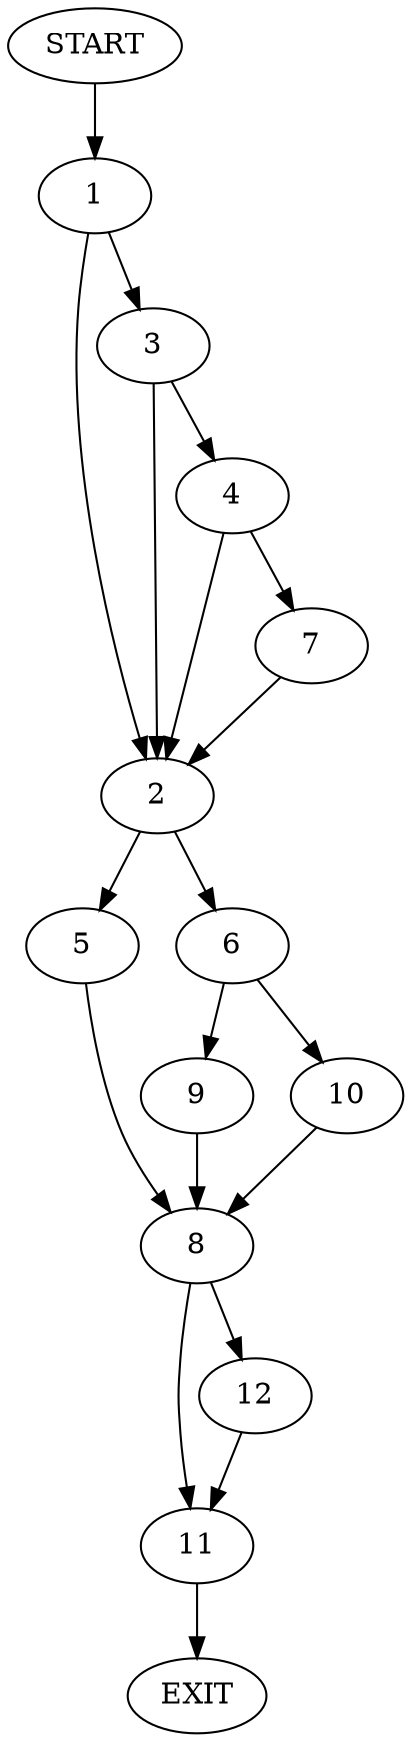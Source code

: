 digraph {
0 [label="START"]
13 [label="EXIT"]
0 -> 1
1 -> 2
1 -> 3
3 -> 4
3 -> 2
2 -> 5
2 -> 6
4 -> 2
4 -> 7
7 -> 2
5 -> 8
6 -> 9
6 -> 10
8 -> 11
8 -> 12
9 -> 8
10 -> 8
12 -> 11
11 -> 13
}
